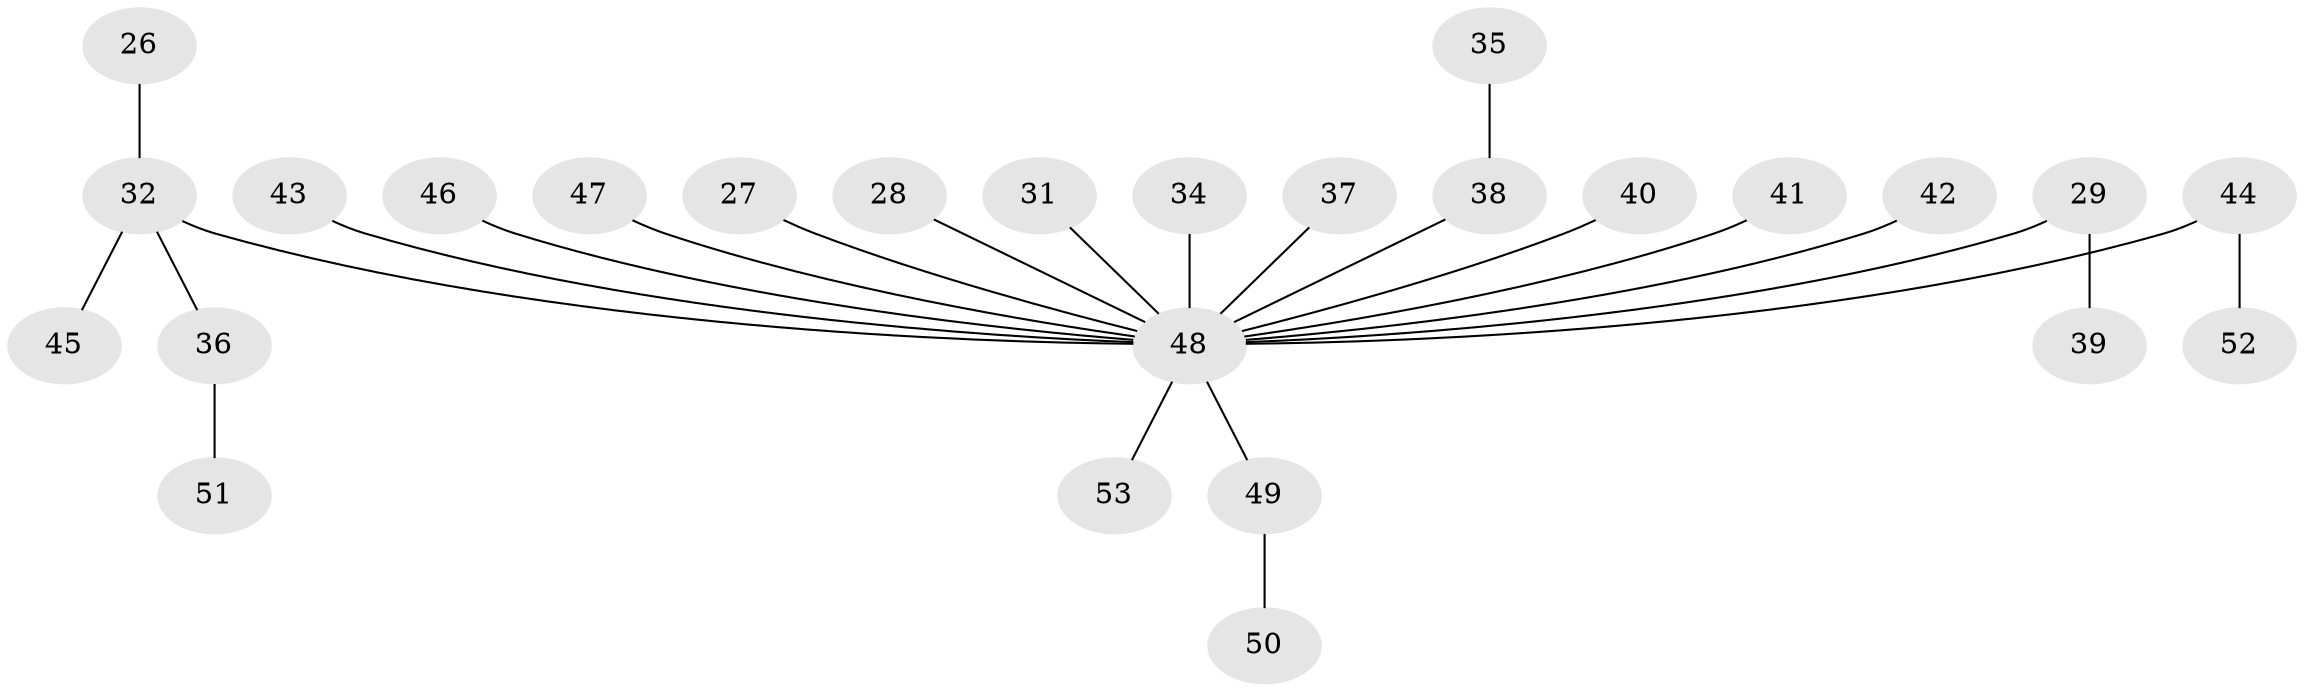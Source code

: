 // original degree distribution, {3: 0.05660377358490566, 4: 0.09433962264150944, 5: 0.05660377358490566, 6: 0.018867924528301886, 2: 0.24528301886792453, 1: 0.5283018867924528}
// Generated by graph-tools (version 1.1) at 2025/53/03/09/25 04:53:59]
// undirected, 26 vertices, 25 edges
graph export_dot {
graph [start="1"]
  node [color=gray90,style=filled];
  26;
  27;
  28;
  29;
  31;
  32 [super="+17"];
  34;
  35;
  36;
  37;
  38 [super="+14+24+30+33"];
  39;
  40 [super="+11"];
  41;
  42;
  43;
  44;
  45;
  46;
  47;
  48 [super="+10+12+13+16+18+19+20+21+22+23+25"];
  49;
  50;
  51;
  52;
  53;
  26 -- 32;
  27 -- 48;
  28 -- 48;
  29 -- 39;
  29 -- 48;
  31 -- 48;
  32 -- 45;
  32 -- 48;
  32 -- 36;
  34 -- 48;
  35 -- 38;
  36 -- 51;
  37 -- 48;
  38 -- 48;
  40 -- 48;
  41 -- 48;
  42 -- 48;
  43 -- 48;
  44 -- 52;
  44 -- 48;
  46 -- 48;
  47 -- 48;
  48 -- 53;
  48 -- 49;
  49 -- 50;
}
